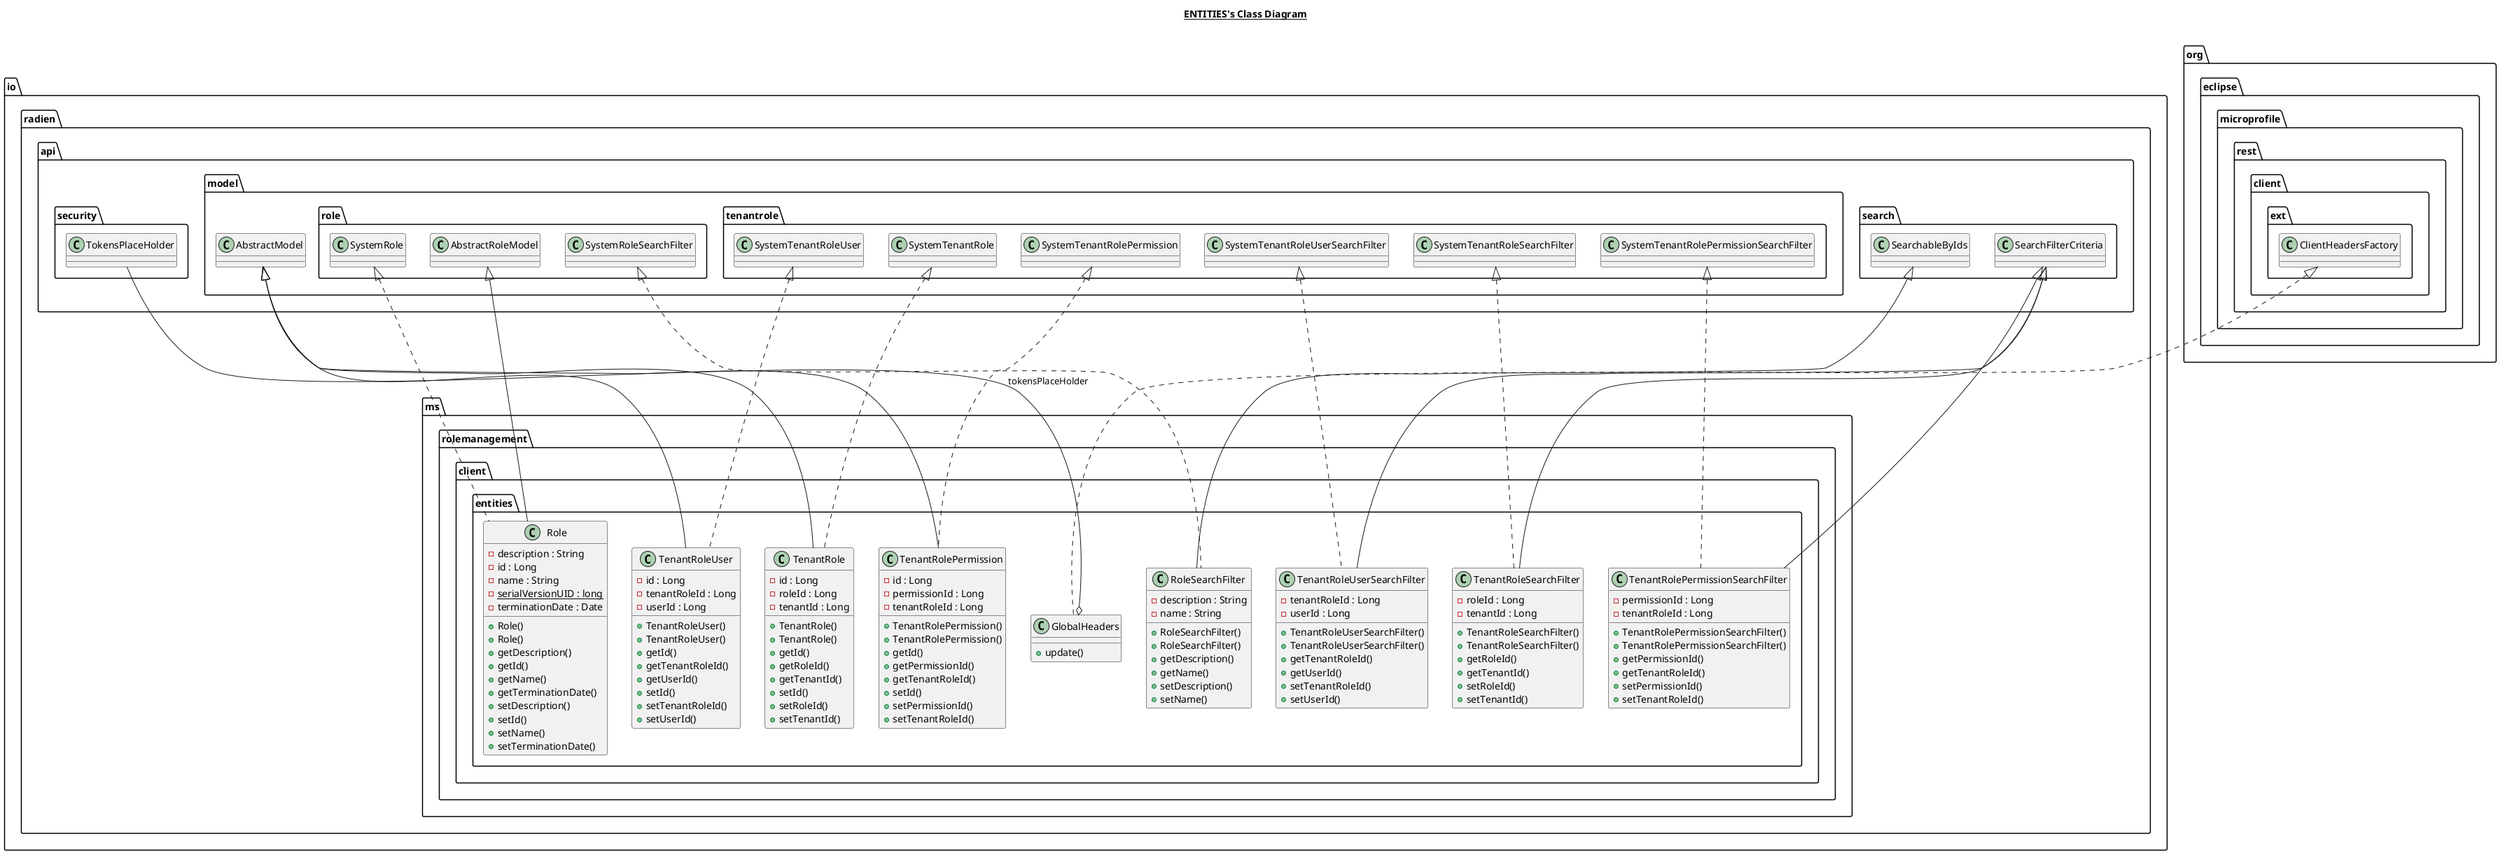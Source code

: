 @startuml

title __ENTITIES's Class Diagram__\n

  namespace io.radien.ms.rolemanagement.client.entities {
    class io.radien.ms.rolemanagement.client.entities.GlobalHeaders {
        + update()
    }
  }
  

  namespace io.radien.ms.rolemanagement.client.entities {
    class io.radien.ms.rolemanagement.client.entities.Role {
        - description : String
        - id : Long
        - name : String
        {static} - serialVersionUID : long
        - terminationDate : Date
        + Role()
        + Role()
        + getDescription()
        + getId()
        + getName()
        + getTerminationDate()
        + setDescription()
        + setId()
        + setName()
        + setTerminationDate()
    }
  }
  

  namespace io.radien.ms.rolemanagement.client.entities {
    class io.radien.ms.rolemanagement.client.entities.RoleSearchFilter {
        - description : String
        - name : String
        + RoleSearchFilter()
        + RoleSearchFilter()
        + getDescription()
        + getName()
        + setDescription()
        + setName()
    }
  }
  

  namespace io.radien.ms.rolemanagement.client.entities {
    class io.radien.ms.rolemanagement.client.entities.TenantRole {
        - id : Long
        - roleId : Long
        - tenantId : Long
        + TenantRole()
        + TenantRole()
        + getId()
        + getRoleId()
        + getTenantId()
        + setId()
        + setRoleId()
        + setTenantId()
    }
  }
  

  namespace io.radien.ms.rolemanagement.client.entities {
    class io.radien.ms.rolemanagement.client.entities.TenantRolePermission {
        - id : Long
        - permissionId : Long
        - tenantRoleId : Long
        + TenantRolePermission()
        + TenantRolePermission()
        + getId()
        + getPermissionId()
        + getTenantRoleId()
        + setId()
        + setPermissionId()
        + setTenantRoleId()
    }
  }
  

  namespace io.radien.ms.rolemanagement.client.entities {
    class io.radien.ms.rolemanagement.client.entities.TenantRolePermissionSearchFilter {
        - permissionId : Long
        - tenantRoleId : Long
        + TenantRolePermissionSearchFilter()
        + TenantRolePermissionSearchFilter()
        + getPermissionId()
        + getTenantRoleId()
        + setPermissionId()
        + setTenantRoleId()
    }
  }
  

  namespace io.radien.ms.rolemanagement.client.entities {
    class io.radien.ms.rolemanagement.client.entities.TenantRoleSearchFilter {
        - roleId : Long
        - tenantId : Long
        + TenantRoleSearchFilter()
        + TenantRoleSearchFilter()
        + getRoleId()
        + getTenantId()
        + setRoleId()
        + setTenantId()
    }
  }
  

  namespace io.radien.ms.rolemanagement.client.entities {
    class io.radien.ms.rolemanagement.client.entities.TenantRoleUser {
        - id : Long
        - tenantRoleId : Long
        - userId : Long
        + TenantRoleUser()
        + TenantRoleUser()
        + getId()
        + getTenantRoleId()
        + getUserId()
        + setId()
        + setTenantRoleId()
        + setUserId()
    }
  }
  

  namespace io.radien.ms.rolemanagement.client.entities {
    class io.radien.ms.rolemanagement.client.entities.TenantRoleUserSearchFilter {
        - tenantRoleId : Long
        - userId : Long
        + TenantRoleUserSearchFilter()
        + TenantRoleUserSearchFilter()
        + getTenantRoleId()
        + getUserId()
        + setTenantRoleId()
        + setUserId()
    }
  }
  

  io.radien.ms.rolemanagement.client.entities.GlobalHeaders .up.|> org.eclipse.microprofile.rest.client.ext.ClientHeadersFactory
  io.radien.ms.rolemanagement.client.entities.GlobalHeaders o-- io.radien.api.security.TokensPlaceHolder : tokensPlaceHolder
  io.radien.ms.rolemanagement.client.entities.Role .up.|> io.radien.api.model.role.SystemRole
  io.radien.ms.rolemanagement.client.entities.Role -up-|> io.radien.api.model.role.AbstractRoleModel
  io.radien.ms.rolemanagement.client.entities.RoleSearchFilter .up.|> io.radien.api.model.role.SystemRoleSearchFilter
  io.radien.ms.rolemanagement.client.entities.RoleSearchFilter -up-|> io.radien.api.search.SearchableByIds
  io.radien.ms.rolemanagement.client.entities.TenantRole .up.|> io.radien.api.model.tenantrole.SystemTenantRole
  io.radien.ms.rolemanagement.client.entities.TenantRole -up-|> io.radien.api.model.AbstractModel
  io.radien.ms.rolemanagement.client.entities.TenantRolePermission .up.|> io.radien.api.model.tenantrole.SystemTenantRolePermission
  io.radien.ms.rolemanagement.client.entities.TenantRolePermission -up-|> io.radien.api.model.AbstractModel
  io.radien.ms.rolemanagement.client.entities.TenantRolePermissionSearchFilter .up.|> io.radien.api.model.tenantrole.SystemTenantRolePermissionSearchFilter
  io.radien.ms.rolemanagement.client.entities.TenantRolePermissionSearchFilter -up-|> io.radien.api.search.SearchFilterCriteria
  io.radien.ms.rolemanagement.client.entities.TenantRoleSearchFilter .up.|> io.radien.api.model.tenantrole.SystemTenantRoleSearchFilter
  io.radien.ms.rolemanagement.client.entities.TenantRoleSearchFilter -up-|> io.radien.api.search.SearchFilterCriteria
  io.radien.ms.rolemanagement.client.entities.TenantRoleUser .up.|> io.radien.api.model.tenantrole.SystemTenantRoleUser
  io.radien.ms.rolemanagement.client.entities.TenantRoleUser -up-|> io.radien.api.model.AbstractModel
  io.radien.ms.rolemanagement.client.entities.TenantRoleUserSearchFilter .up.|> io.radien.api.model.tenantrole.SystemTenantRoleUserSearchFilter
  io.radien.ms.rolemanagement.client.entities.TenantRoleUserSearchFilter -up-|> io.radien.api.search.SearchFilterCriteria


 

@enduml
